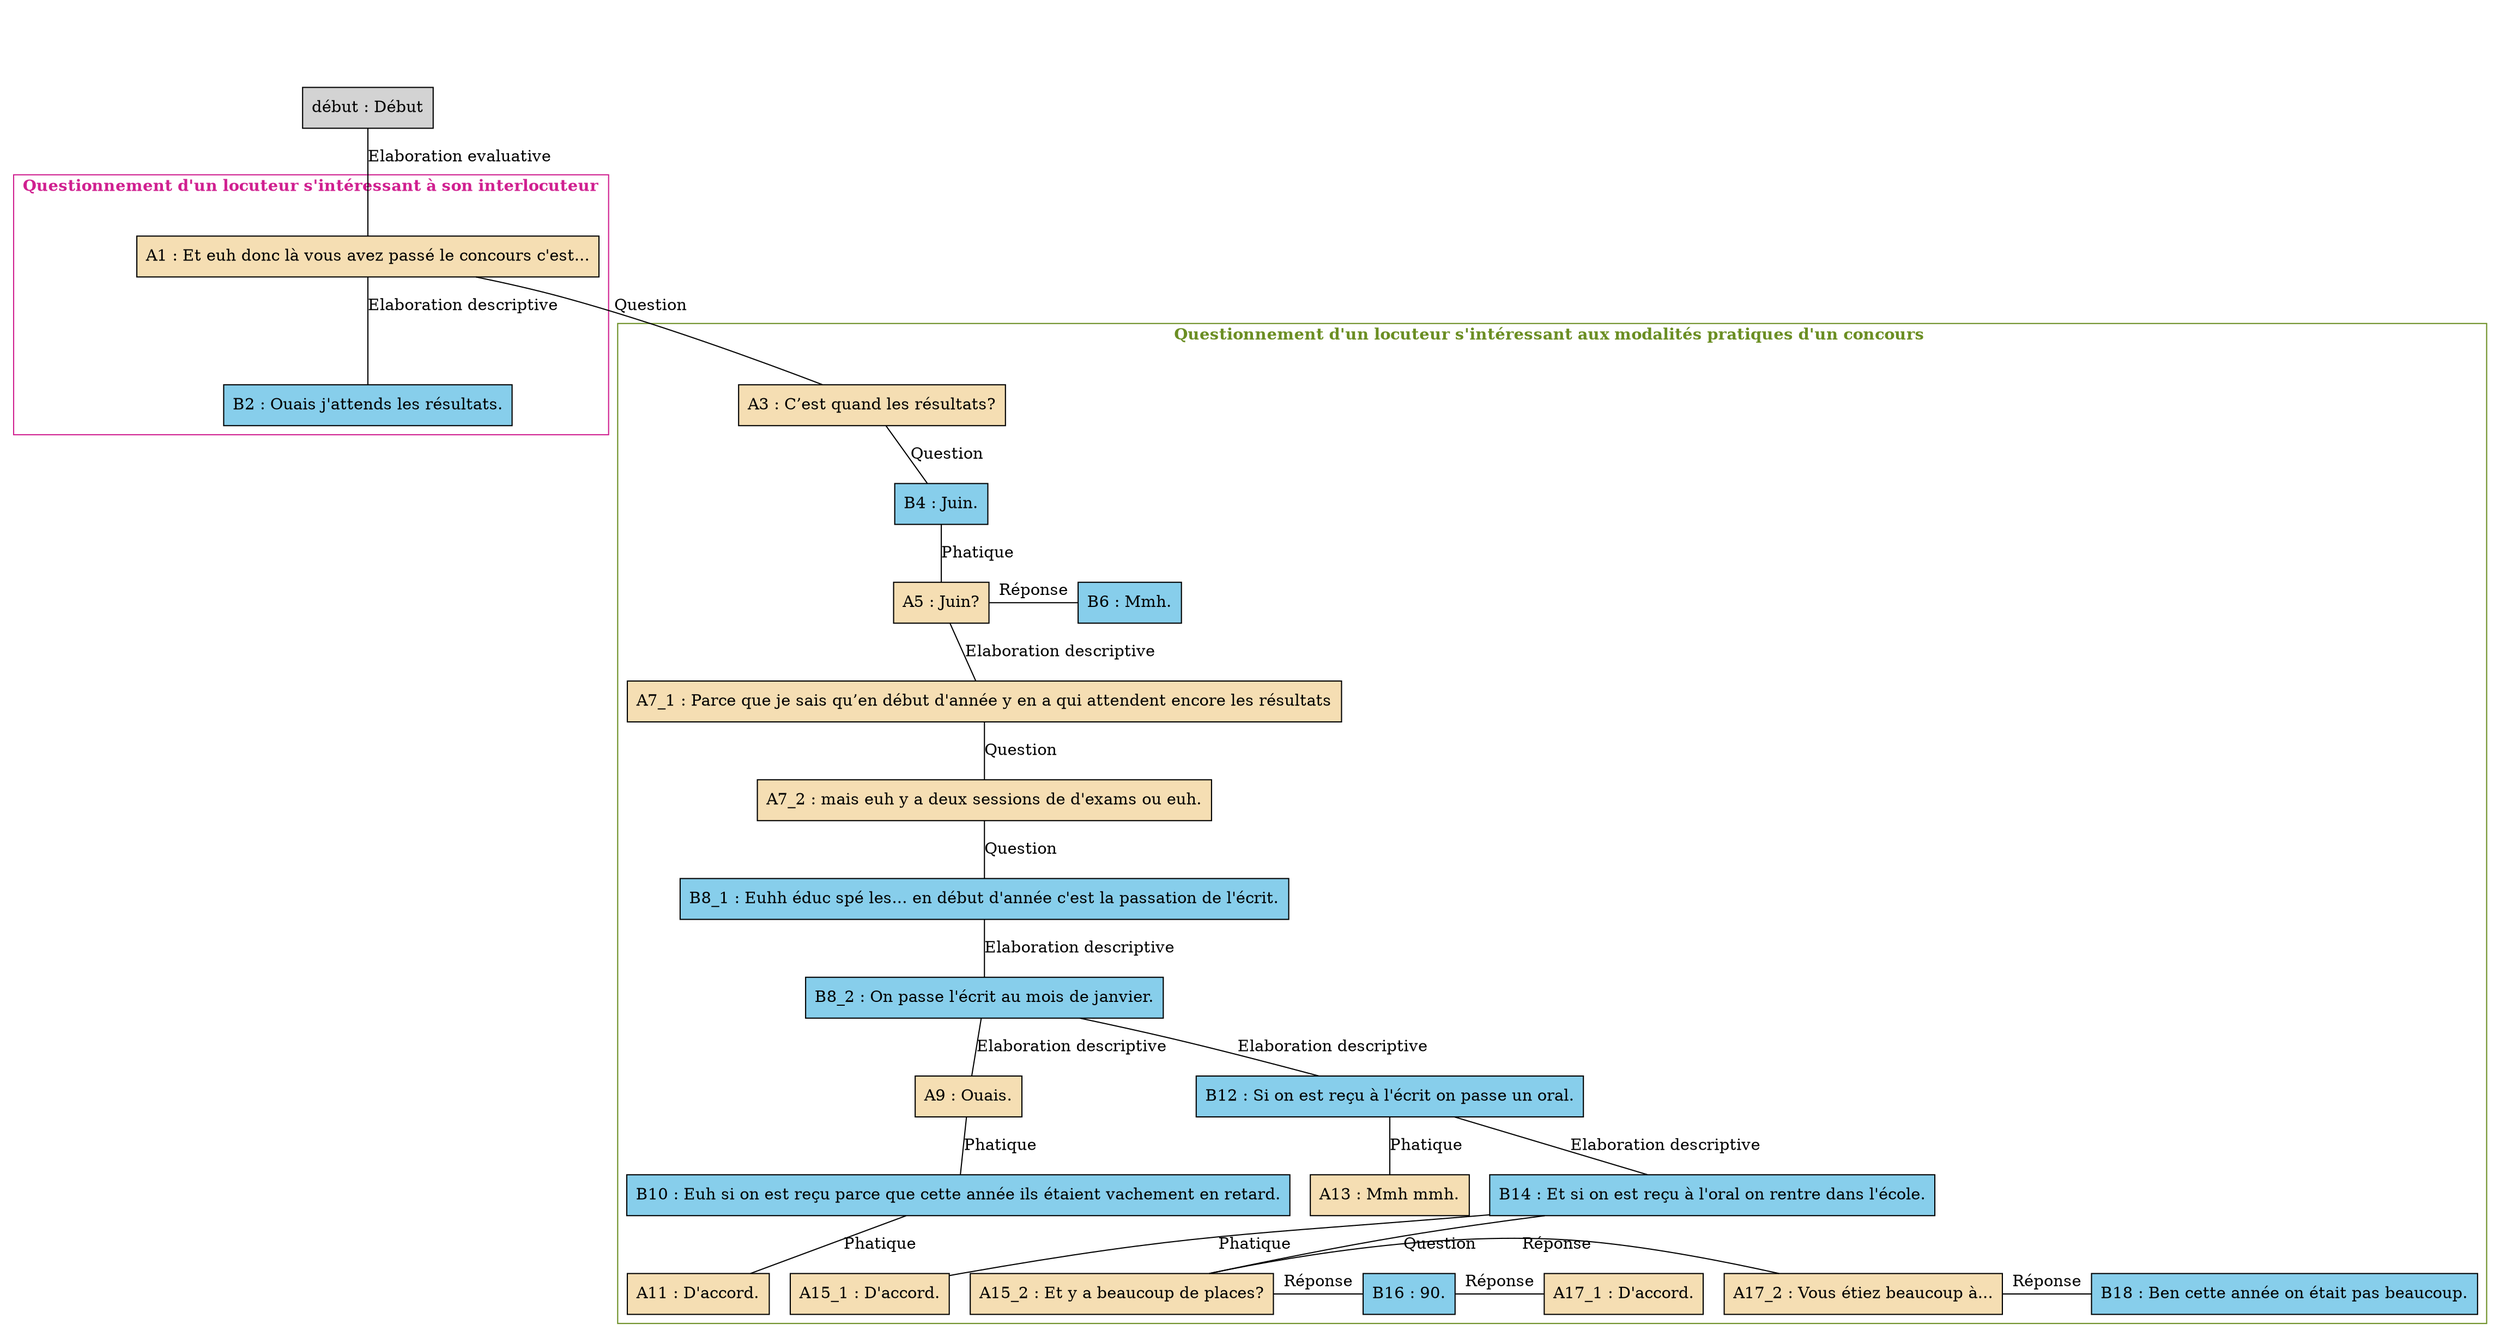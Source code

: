 digraph "Concours_-_E12" {
	node [shape=box style=filled]
	newrank=true
	zero [style=invis]
	"début" [label="début : Début"]
	A1 [label="A1 : Et euh donc là vous avez passé le concours c'est..." fillcolor=wheat]
	B2 [label="B2 : Ouais j'attends les résultats." fillcolor=skyblue]
	A3 [label="A3 : C’est quand les résultats?" fillcolor=wheat]
	B4 [label="B4 : Juin." fillcolor=skyblue]
	A5 [label="A5 : Juin?" fillcolor=wheat]
	B6 [label="B6 : Mmh." fillcolor=skyblue]
	A7_1 [label="A7_1 : Parce que je sais qu’en début d'année y en a qui attendent encore les résultats" fillcolor=wheat]
	A7_2 [label="A7_2 : mais euh y a deux sessions de d'exams ou euh." fillcolor=wheat]
	B8_1 [label="B8_1 : Euhh éduc spé les... en début d'année c'est la passation de l'écrit." fillcolor=skyblue]
	B8_2 [label="B8_2 : On passe l'écrit au mois de janvier." fillcolor=skyblue]
	A9 [label="A9 : Ouais." fillcolor=wheat]
	B10 [label="B10 : Euh si on est reçu parce que cette année ils étaient vachement en retard." fillcolor=skyblue]
	A11 [label="A11 : D'accord." fillcolor=wheat]
	B12 [label="B12 : Si on est reçu à l'écrit on passe un oral." fillcolor=skyblue]
	A13 [label="A13 : Mmh mmh." fillcolor=wheat]
	B14 [label="B14 : Et si on est reçu à l'oral on rentre dans l'école." fillcolor=skyblue]
	A15_1 [label="A15_1 : D'accord." fillcolor=wheat]
	A15_2 [label="A15_2 : Et y a beaucoup de places?" fillcolor=wheat]
	B16 [label="B16 : 90." fillcolor=skyblue]
	A17_1 [label="A17_1 : D'accord." fillcolor=wheat]
	A17_2 [label="A17_2 : Vous étiez beaucoup à..." fillcolor=wheat]
	B18 [label="B18 : Ben cette année on était pas beaucoup." fillcolor=skyblue]
	zero -> "début" [label="" style=invis]
	"début" -> A1 [label="Elaboration evaluative" dir=none weight=2]
	A1 -> B2 [label="Elaboration descriptive" dir=none weight=2]
	A1 -> A3 [label=Question dir=none weight=2]
	A3 -> B4 [label=Question dir=none weight=2]
	B4 -> A5 [label=Phatique dir=none weight=2]
	B4 -> B6 [style=invis weight=1]
	A5 -> B6 [label="Réponse" constraint=false dir=none]
	A7_1 -> A7_2 [label=Question dir=none weight=2]
	A5 -> A7_1 [label="Elaboration descriptive" dir=none weight=2]
	A7_2 -> B8_1 [label=Question dir=none weight=2]
	B8_1 -> B8_2 [label="Elaboration descriptive" dir=none weight=2]
	B8_2 -> A9 [label="Elaboration descriptive" dir=none weight=2]
	A9 -> B10 [label=Phatique dir=none weight=2]
	B10 -> A11 [label=Phatique dir=none weight=2]
	B8_2 -> B12 [label="Elaboration descriptive" dir=none weight=2]
	B12 -> A13 [label=Phatique dir=none weight=2]
	B12 -> B14 [label="Elaboration descriptive" dir=none weight=2]
	B14 -> A15_1 [label=Phatique dir=none weight=2]
	B14 -> A15_2 [label=Question dir=none weight=2]
	B14 -> B16 [style=invis weight=1]
	A15_2 -> B16 [label="Réponse" constraint=false dir=none]
	B14 -> A17_1 [style=invis weight=1]
	B16 -> A17_1 [label="Réponse" constraint=false dir=none]
	B14 -> A17_2 [style=invis weight=1]
	A15_2 -> A17_2 [label="Réponse" constraint=false dir=none]
	B14 -> B18 [style=invis weight=1]
	A17_2 -> B18 [label="Réponse" constraint=false dir=none]
	subgraph cluster_0 {
		label=<<B>Questionnement d'un locuteur s'intéressant à son interlocuteur</B>>
		color=violetred
		fontcolor=violetred
		A1
		B2
	}
	subgraph cluster_1 {
		label=<<B>Questionnement d'un locuteur s'intéressant aux modalités pratiques d'un concours </B>>
		color=olivedrab
		fontcolor=olivedrab
		A3
		B4
		A5
		B6
		A7_1
		A7_2
		B8_1
		B8_2
		A9
		B10
		A11
		B12
		A13
		B14
		A15_1
		A15_2
		B16
		A17_1
		A17_2
		B18
	}
}
